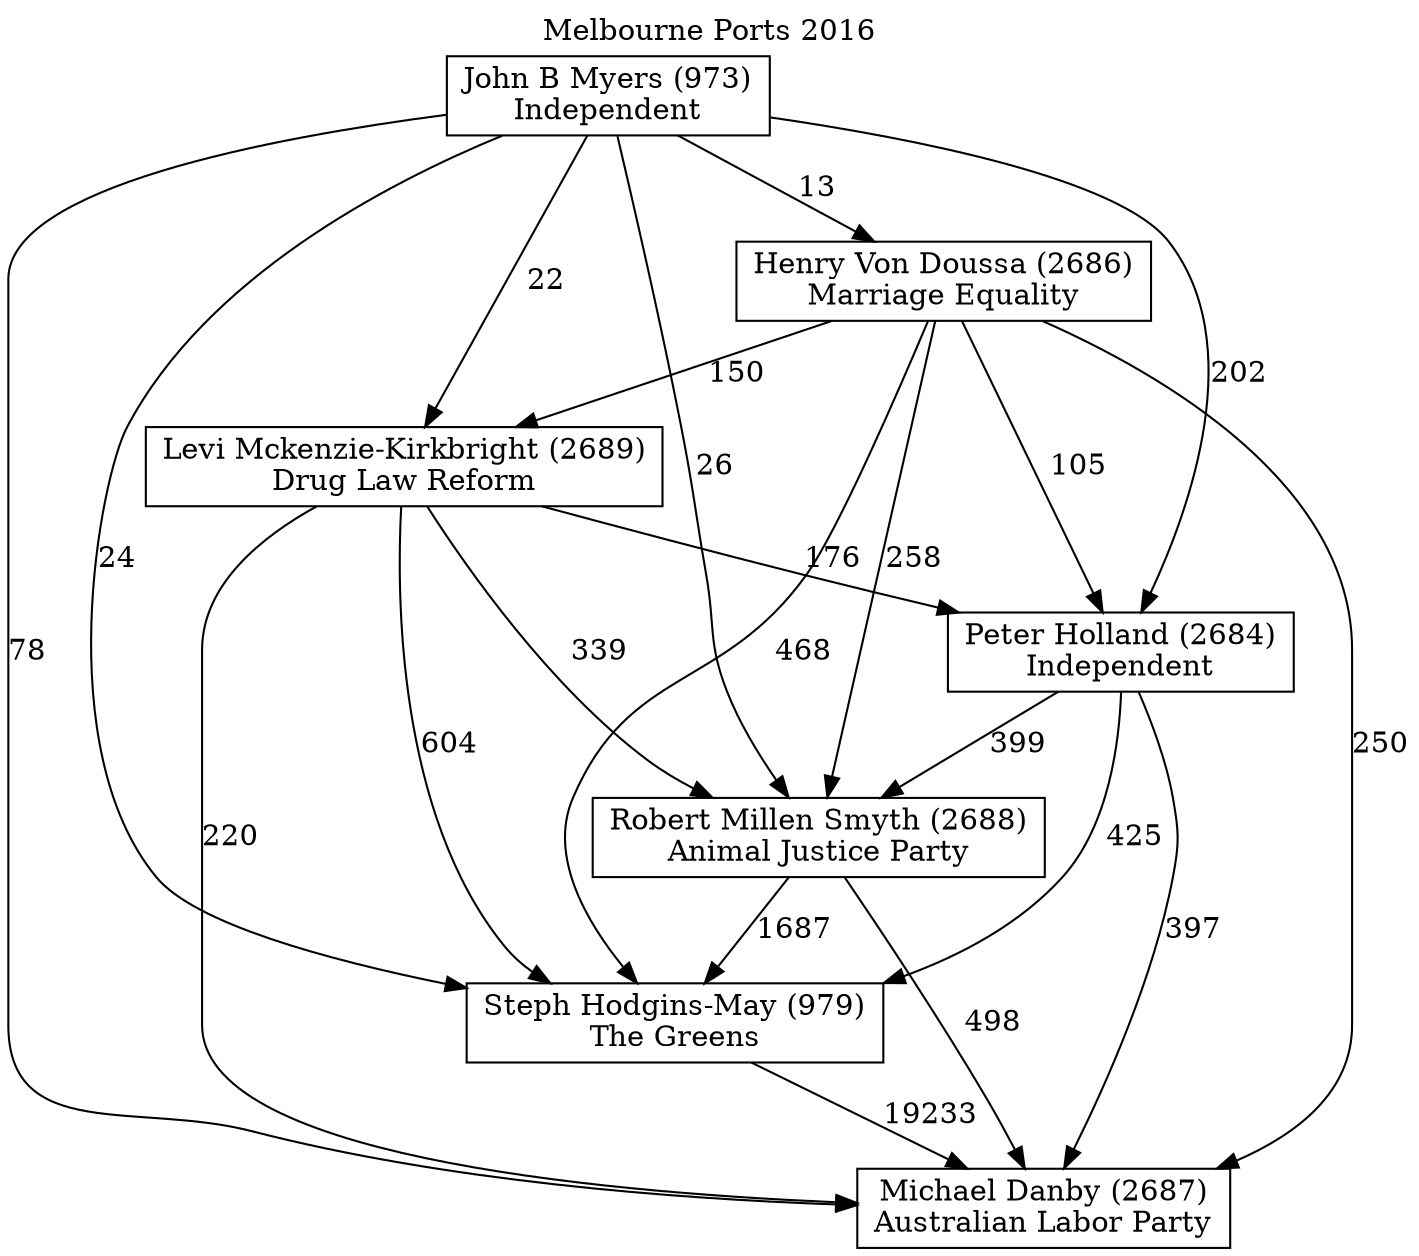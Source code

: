 // House preference flow
digraph "Michael Danby (2687)_Melbourne Ports_2016" {
	graph [label="Melbourne Ports 2016" labelloc=t mclimit=10]
	node [shape=box]
	"John B Myers (973)" [label="John B Myers (973)
Independent"]
	"Steph Hodgins-May (979)" [label="Steph Hodgins-May (979)
The Greens"]
	"Peter Holland (2684)" [label="Peter Holland (2684)
Independent"]
	"Robert Millen Smyth (2688)" [label="Robert Millen Smyth (2688)
Animal Justice Party"]
	"Michael Danby (2687)" [label="Michael Danby (2687)
Australian Labor Party"]
	"Henry Von Doussa (2686)" [label="Henry Von Doussa (2686)
Marriage Equality"]
	"Levi Mckenzie-Kirkbright (2689)" [label="Levi Mckenzie-Kirkbright (2689)
Drug Law Reform"]
	"John B Myers (973)" -> "Levi Mckenzie-Kirkbright (2689)" [label=22]
	"Peter Holland (2684)" -> "Steph Hodgins-May (979)" [label=425]
	"Henry Von Doussa (2686)" -> "Michael Danby (2687)" [label=250]
	"Henry Von Doussa (2686)" -> "Steph Hodgins-May (979)" [label=468]
	"John B Myers (973)" -> "Steph Hodgins-May (979)" [label=24]
	"Peter Holland (2684)" -> "Michael Danby (2687)" [label=397]
	"John B Myers (973)" -> "Michael Danby (2687)" [label=78]
	"Henry Von Doussa (2686)" -> "Robert Millen Smyth (2688)" [label=258]
	"Steph Hodgins-May (979)" -> "Michael Danby (2687)" [label=19233]
	"Robert Millen Smyth (2688)" -> "Steph Hodgins-May (979)" [label=1687]
	"Robert Millen Smyth (2688)" -> "Michael Danby (2687)" [label=498]
	"Levi Mckenzie-Kirkbright (2689)" -> "Peter Holland (2684)" [label=176]
	"John B Myers (973)" -> "Robert Millen Smyth (2688)" [label=26]
	"Peter Holland (2684)" -> "Robert Millen Smyth (2688)" [label=399]
	"John B Myers (973)" -> "Henry Von Doussa (2686)" [label=13]
	"John B Myers (973)" -> "Peter Holland (2684)" [label=202]
	"Levi Mckenzie-Kirkbright (2689)" -> "Michael Danby (2687)" [label=220]
	"Levi Mckenzie-Kirkbright (2689)" -> "Robert Millen Smyth (2688)" [label=339]
	"Henry Von Doussa (2686)" -> "Levi Mckenzie-Kirkbright (2689)" [label=150]
	"Levi Mckenzie-Kirkbright (2689)" -> "Steph Hodgins-May (979)" [label=604]
	"Henry Von Doussa (2686)" -> "Peter Holland (2684)" [label=105]
}
